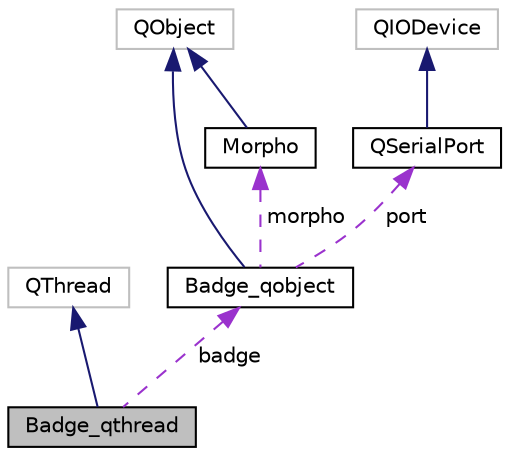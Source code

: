 digraph "Badge_qthread"
{
 // LATEX_PDF_SIZE
  edge [fontname="Helvetica",fontsize="10",labelfontname="Helvetica",labelfontsize="10"];
  node [fontname="Helvetica",fontsize="10",shape=record];
  Node1 [label="Badge_qthread",height=0.2,width=0.4,color="black", fillcolor="grey75", style="filled", fontcolor="black",tooltip="The Badge_qthread class."];
  Node2 -> Node1 [dir="back",color="midnightblue",fontsize="10",style="solid"];
  Node2 [label="QThread",height=0.2,width=0.4,color="grey75", fillcolor="white", style="filled",tooltip=" "];
  Node3 -> Node1 [dir="back",color="darkorchid3",fontsize="10",style="dashed",label=" badge" ];
  Node3 [label="Badge_qobject",height=0.2,width=0.4,color="black", fillcolor="white", style="filled",URL="$class_badge__qobject.html",tooltip="The Badge_qobject class."];
  Node4 -> Node3 [dir="back",color="midnightblue",fontsize="10",style="solid"];
  Node4 [label="QObject",height=0.2,width=0.4,color="grey75", fillcolor="white", style="filled",tooltip=" "];
  Node5 -> Node3 [dir="back",color="darkorchid3",fontsize="10",style="dashed",label=" morpho" ];
  Node5 [label="Morpho",height=0.2,width=0.4,color="black", fillcolor="white", style="filled",URL="$class_morpho.html",tooltip=" "];
  Node4 -> Node5 [dir="back",color="midnightblue",fontsize="10",style="solid"];
  Node6 -> Node3 [dir="back",color="darkorchid3",fontsize="10",style="dashed",label=" port" ];
  Node6 [label="QSerialPort",height=0.2,width=0.4,color="black", fillcolor="white", style="filled",URL="$class_q_serial_port.html",tooltip="Provides functions to access serial ports."];
  Node7 -> Node6 [dir="back",color="midnightblue",fontsize="10",style="solid"];
  Node7 [label="QIODevice",height=0.2,width=0.4,color="grey75", fillcolor="white", style="filled",tooltip=" "];
}
